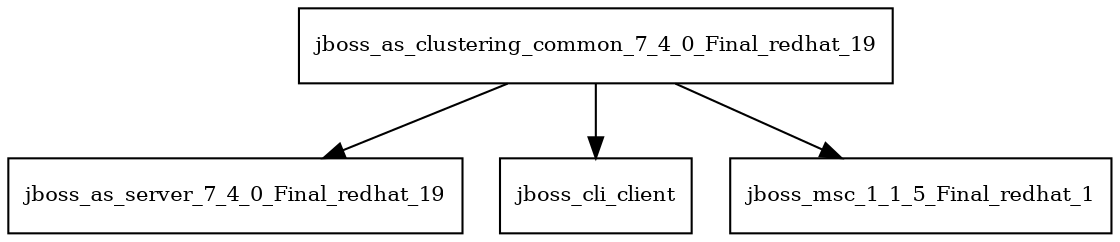 digraph jboss_as_clustering_common_7_4_0_Final_redhat_19_dependencies {
  node [shape = box, fontsize=10.0];
  jboss_as_clustering_common_7_4_0_Final_redhat_19 -> jboss_as_server_7_4_0_Final_redhat_19;
  jboss_as_clustering_common_7_4_0_Final_redhat_19 -> jboss_cli_client;
  jboss_as_clustering_common_7_4_0_Final_redhat_19 -> jboss_msc_1_1_5_Final_redhat_1;
}
